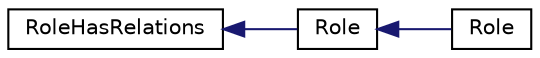 digraph "Representación gráfica de la clase"
{
 // LATEX_PDF_SIZE
  bgcolor="transparent";
  edge [fontname="Helvetica",fontsize="10",labelfontname="Helvetica",labelfontsize="10"];
  node [fontname="Helvetica",fontsize="10",shape=record];
  rankdir="LR";
  Node0 [label="RoleHasRelations",height=0.2,width=0.4,color="black",URL="$d7/db0/interfaceApp_1_1Roles_1_1Contracts_1_1RoleHasRelations.html",tooltip="Interface para la gestión de roles y sus relaciones."];
  Node0 -> Node1 [dir="back",color="midnightblue",fontsize="10",style="solid",fontname="Helvetica"];
  Node1 [label="Role",height=0.2,width=0.4,color="black",URL="$d3/d23/classApp_1_1Roles_1_1Models_1_1Role.html",tooltip="Modelo para la gestión de roles."];
  Node1 -> Node2 [dir="back",color="midnightblue",fontsize="10",style="solid",fontname="Helvetica"];
  Node2 [label="Role",height=0.2,width=0.4,color="black",URL="$d1/d77/classModules_1_1Payroll_1_1Models_1_1Role.html",tooltip="Datos de roles."];
}
